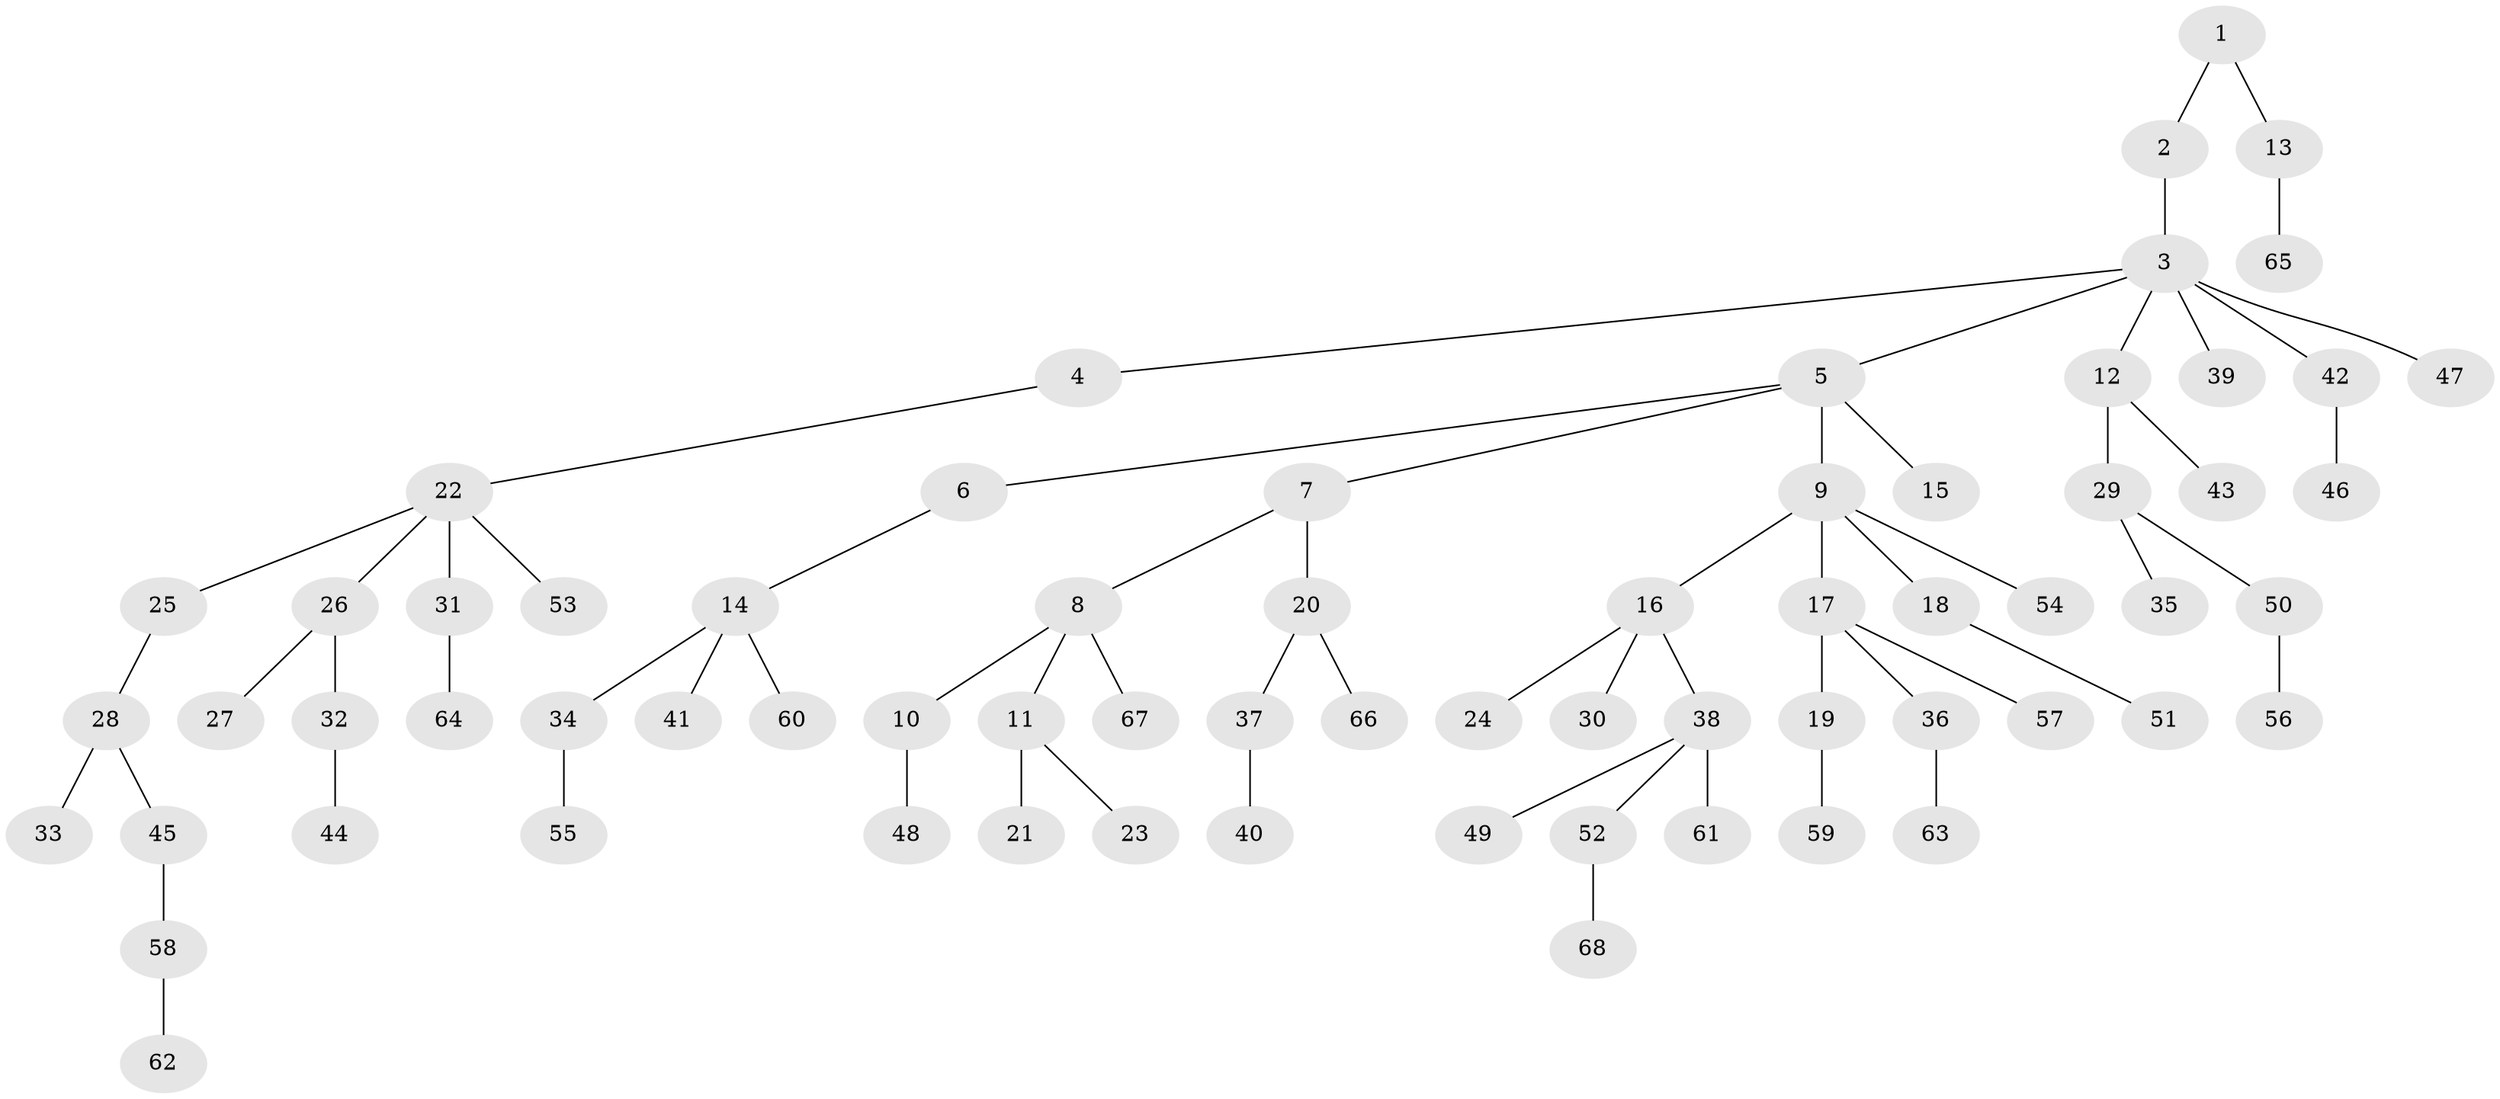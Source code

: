 // coarse degree distribution, {1: 0.6176470588235294, 2: 0.2647058823529412, 10: 0.029411764705882353, 9: 0.029411764705882353, 4: 0.058823529411764705}
// Generated by graph-tools (version 1.1) at 2025/56/03/04/25 21:56:36]
// undirected, 68 vertices, 67 edges
graph export_dot {
graph [start="1"]
  node [color=gray90,style=filled];
  1;
  2;
  3;
  4;
  5;
  6;
  7;
  8;
  9;
  10;
  11;
  12;
  13;
  14;
  15;
  16;
  17;
  18;
  19;
  20;
  21;
  22;
  23;
  24;
  25;
  26;
  27;
  28;
  29;
  30;
  31;
  32;
  33;
  34;
  35;
  36;
  37;
  38;
  39;
  40;
  41;
  42;
  43;
  44;
  45;
  46;
  47;
  48;
  49;
  50;
  51;
  52;
  53;
  54;
  55;
  56;
  57;
  58;
  59;
  60;
  61;
  62;
  63;
  64;
  65;
  66;
  67;
  68;
  1 -- 2;
  1 -- 13;
  2 -- 3;
  3 -- 4;
  3 -- 5;
  3 -- 12;
  3 -- 39;
  3 -- 42;
  3 -- 47;
  4 -- 22;
  5 -- 6;
  5 -- 7;
  5 -- 9;
  5 -- 15;
  6 -- 14;
  7 -- 8;
  7 -- 20;
  8 -- 10;
  8 -- 11;
  8 -- 67;
  9 -- 16;
  9 -- 17;
  9 -- 18;
  9 -- 54;
  10 -- 48;
  11 -- 21;
  11 -- 23;
  12 -- 29;
  12 -- 43;
  13 -- 65;
  14 -- 34;
  14 -- 41;
  14 -- 60;
  16 -- 24;
  16 -- 30;
  16 -- 38;
  17 -- 19;
  17 -- 36;
  17 -- 57;
  18 -- 51;
  19 -- 59;
  20 -- 37;
  20 -- 66;
  22 -- 25;
  22 -- 26;
  22 -- 31;
  22 -- 53;
  25 -- 28;
  26 -- 27;
  26 -- 32;
  28 -- 33;
  28 -- 45;
  29 -- 35;
  29 -- 50;
  31 -- 64;
  32 -- 44;
  34 -- 55;
  36 -- 63;
  37 -- 40;
  38 -- 49;
  38 -- 52;
  38 -- 61;
  42 -- 46;
  45 -- 58;
  50 -- 56;
  52 -- 68;
  58 -- 62;
}
